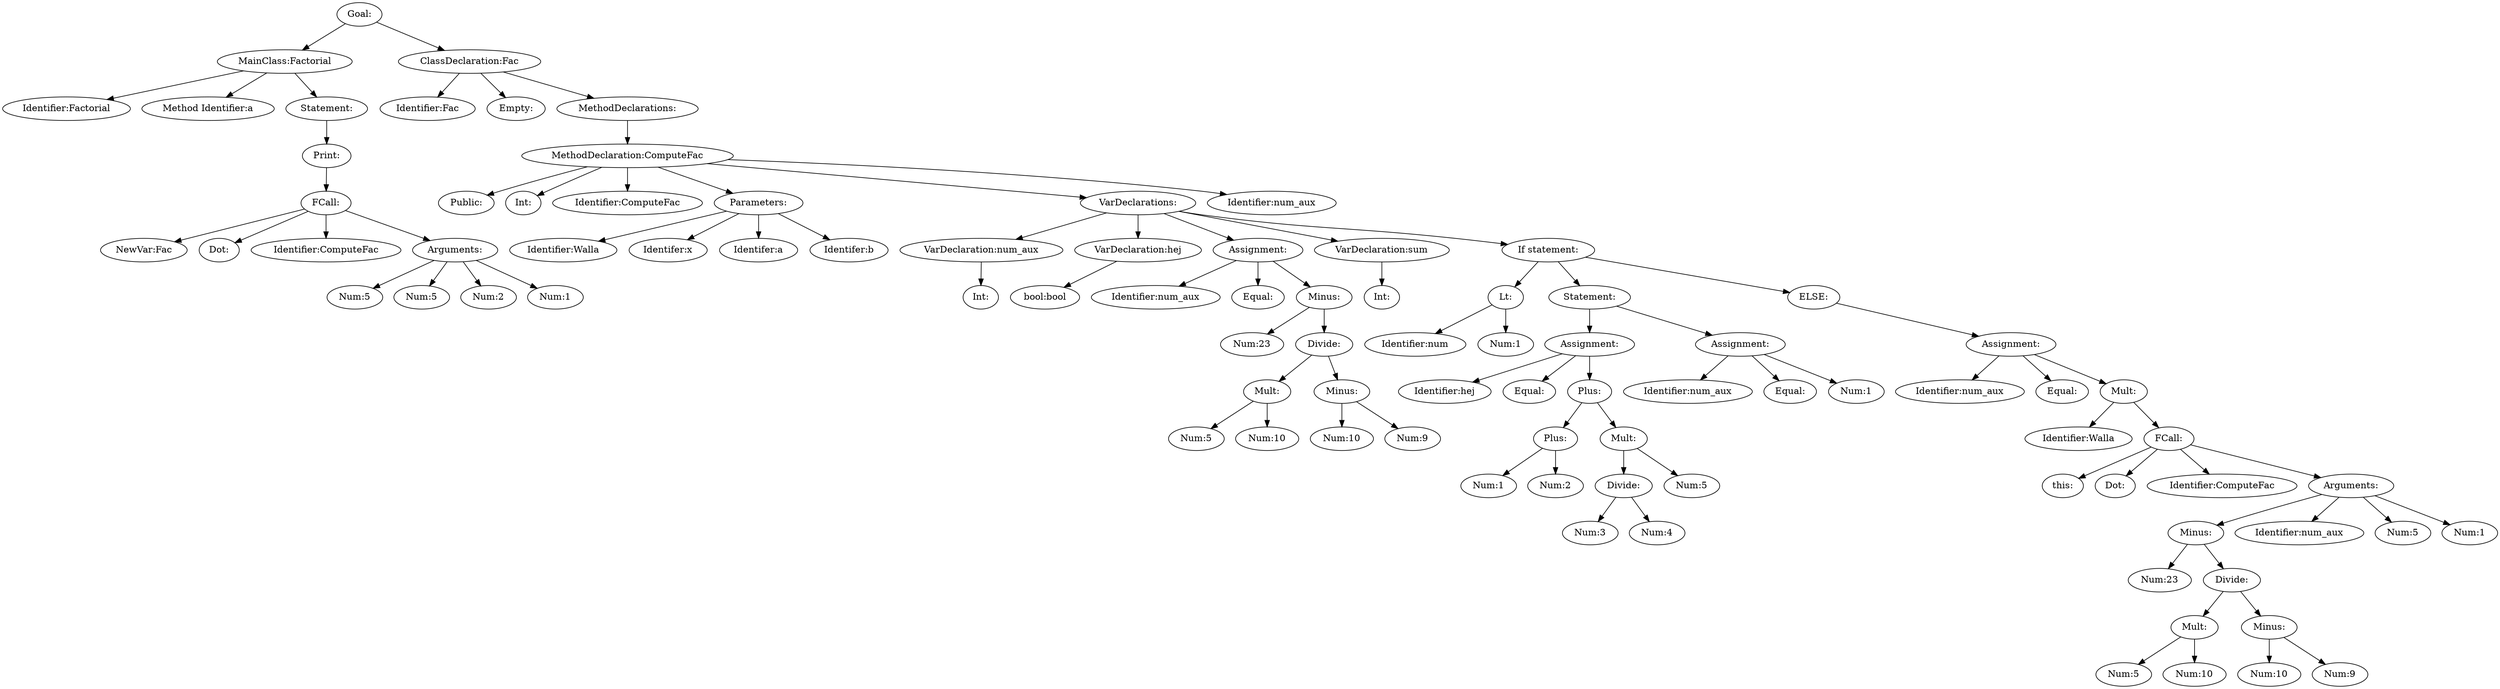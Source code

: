 digraph {
n0 [label="Goal:"];
n1 [label="MainClass:Factorial"];
n2 [label="Identifier:Factorial"];
n1 -> n2
n3 [label="Method Identifier:a"];
n1 -> n3
n4 [label="Statement:"];
n5 [label="Print:"];
n6 [label="FCall:"];
n7 [label="NewVar:Fac"];
n6 -> n7
n8 [label="Dot:"];
n6 -> n8
n9 [label="Identifier:ComputeFac"];
n6 -> n9
n10 [label="Arguments:"];
n11 [label="Num:5"];
n10 -> n11
n12 [label="Num:5"];
n10 -> n12
n13 [label="Num:2"];
n10 -> n13
n14 [label="Num:1"];
n10 -> n14
n6 -> n10
n5 -> n6
n4 -> n5
n1 -> n4
n0 -> n1
n15 [label="ClassDeclaration:Fac"];
n16 [label="Identifier:Fac"];
n15 -> n16
n17 [label="Empty:"];
n15 -> n17
n18 [label="MethodDeclarations:"];
n19 [label="MethodDeclaration:ComputeFac"];
n20 [label="Public:"];
n19 -> n20
n21 [label="Int:"];
n19 -> n21
n22 [label="Identifier:ComputeFac"];
n19 -> n22
n23 [label="Parameters:"];
n24 [label="Identifier:Walla"];
n23 -> n24
n25 [label="Identifer:x"];
n23 -> n25
n26 [label="Identifer:a"];
n23 -> n26
n27 [label="Identifer:b"];
n23 -> n27
n19 -> n23
n28 [label="VarDeclarations:"];
n29 [label="VarDeclaration:num_aux"];
n30 [label="Int:"];
n29 -> n30
n28 -> n29
n31 [label="VarDeclaration:hej"];
n32 [label="bool:bool"];
n31 -> n32
n28 -> n31
n33 [label="Assignment:"];
n34 [label="Identifier:num_aux"];
n33 -> n34
n35 [label="Equal:"];
n33 -> n35
n36 [label="Minus:"];
n37 [label="Num:23"];
n36 -> n37
n38 [label="Divide:"];
n39 [label="Mult:"];
n40 [label="Num:5"];
n39 -> n40
n41 [label="Num:10"];
n39 -> n41
n38 -> n39
n42 [label="Minus:"];
n43 [label="Num:10"];
n42 -> n43
n44 [label="Num:9"];
n42 -> n44
n38 -> n42
n36 -> n38
n33 -> n36
n28 -> n33
n45 [label="VarDeclaration:sum"];
n46 [label="Int:"];
n45 -> n46
n28 -> n45
n47 [label="If statement:"];
n48 [label="Lt:"];
n49 [label="Identifier:num"];
n48 -> n49
n50 [label="Num:1"];
n48 -> n50
n47 -> n48
n51 [label="Statement:"];
n52 [label="Assignment:"];
n53 [label="Identifier:hej"];
n52 -> n53
n54 [label="Equal:"];
n52 -> n54
n55 [label="Plus:"];
n56 [label="Plus:"];
n57 [label="Num:1"];
n56 -> n57
n58 [label="Num:2"];
n56 -> n58
n55 -> n56
n59 [label="Mult:"];
n60 [label="Divide:"];
n61 [label="Num:3"];
n60 -> n61
n62 [label="Num:4"];
n60 -> n62
n59 -> n60
n63 [label="Num:5"];
n59 -> n63
n55 -> n59
n52 -> n55
n51 -> n52
n64 [label="Assignment:"];
n65 [label="Identifier:num_aux"];
n64 -> n65
n66 [label="Equal:"];
n64 -> n66
n67 [label="Num:1"];
n64 -> n67
n51 -> n64
n47 -> n51
n68 [label="ELSE:"];
n69 [label="Assignment:"];
n70 [label="Identifier:num_aux"];
n69 -> n70
n71 [label="Equal:"];
n69 -> n71
n72 [label="Mult:"];
n73 [label="Identifier:Walla"];
n72 -> n73
n74 [label="FCall:"];
n75 [label="this:"];
n74 -> n75
n76 [label="Dot:"];
n74 -> n76
n77 [label="Identifier:ComputeFac"];
n74 -> n77
n78 [label="Arguments:"];
n79 [label="Minus:"];
n80 [label="Num:23"];
n79 -> n80
n81 [label="Divide:"];
n82 [label="Mult:"];
n83 [label="Num:5"];
n82 -> n83
n84 [label="Num:10"];
n82 -> n84
n81 -> n82
n85 [label="Minus:"];
n86 [label="Num:10"];
n85 -> n86
n87 [label="Num:9"];
n85 -> n87
n81 -> n85
n79 -> n81
n78 -> n79
n88 [label="Identifier:num_aux"];
n78 -> n88
n89 [label="Num:5"];
n78 -> n89
n90 [label="Num:1"];
n78 -> n90
n74 -> n78
n72 -> n74
n69 -> n72
n68 -> n69
n47 -> n68
n28 -> n47
n19 -> n28
n91 [label="Identifier:num_aux"];
n19 -> n91
n18 -> n19
n15 -> n18
n0 -> n15
}
